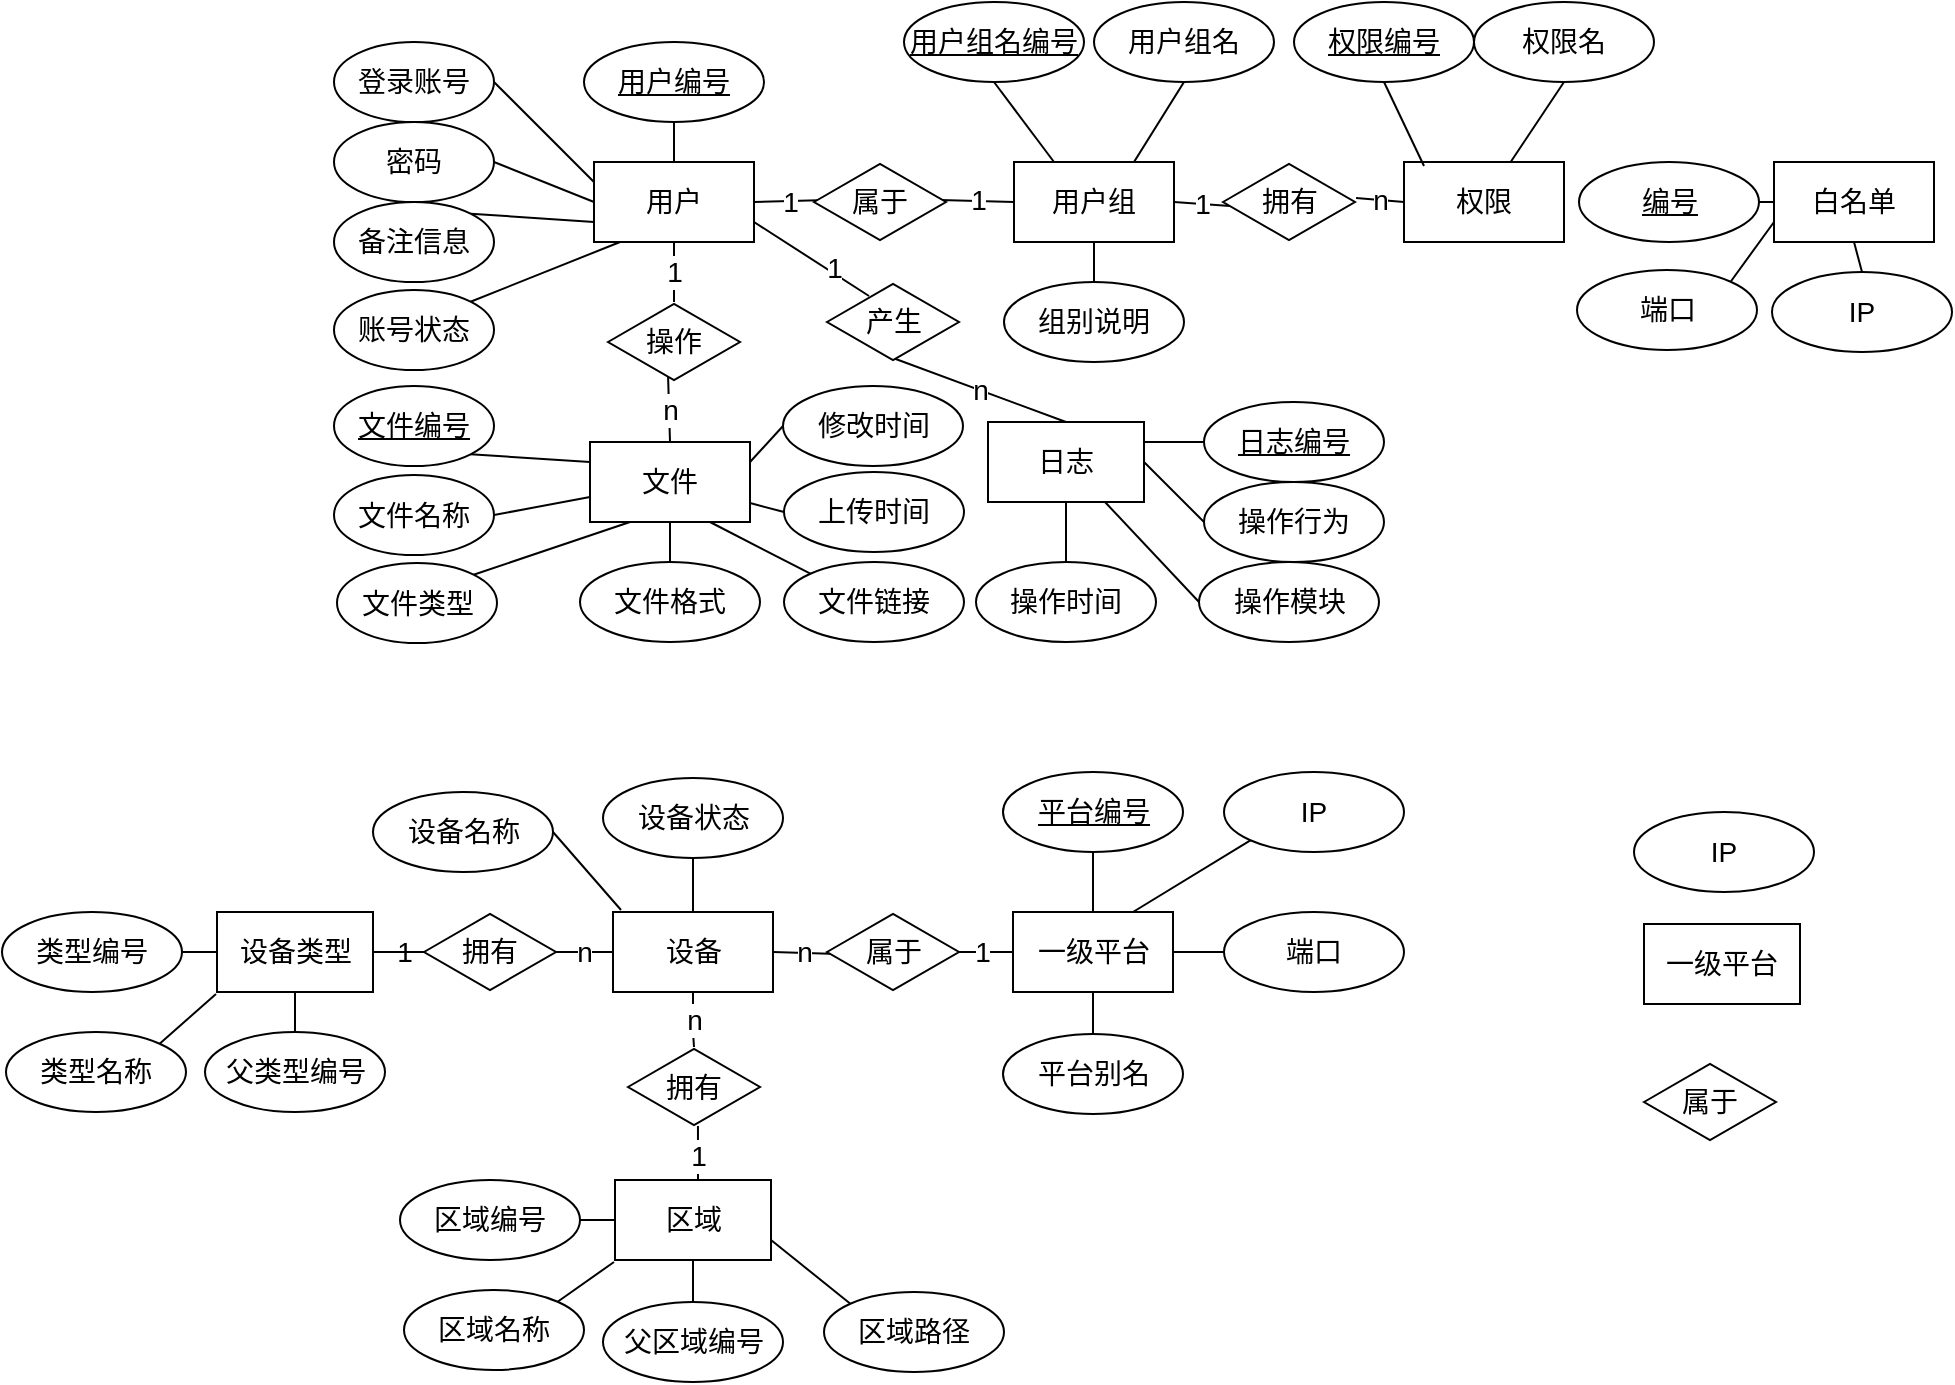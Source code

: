 <mxfile version="10.6.0" type="github"><diagram id="XDSzaD3aUFwX8V5tmFl8" name="ÃÂ§ÃÂ¬ÃÂ¬ 1 ÃÂ©ÃÂ¡ÃÂµ"><mxGraphModel dx="1857" dy="628" grid="1" gridSize="10" guides="1" tooltips="1" connect="1" arrows="1" fold="1" page="1" pageScale="1" pageWidth="850" pageHeight="1100" math="0" shadow="0"><root><mxCell id="0"/><mxCell id="1" parent="0"/><mxCell id="hP7_2OMjeMuY4MbhYQPh-15" value="1" style="edgeStyle=none;rounded=0;orthogonalLoop=1;jettySize=auto;html=1;exitX=1;exitY=0.5;exitDx=0;exitDy=0;entryX=0.106;entryY=0.475;entryDx=0;entryDy=0;entryPerimeter=0;endArrow=none;endFill=0;fontSize=14;" parent="1" source="hP7_2OMjeMuY4MbhYQPh-2" target="hP7_2OMjeMuY4MbhYQPh-14" edge="1"><mxGeometry relative="1" as="geometry"/></mxCell><mxCell id="hP7_2OMjeMuY4MbhYQPh-82" value="1" style="edgeStyle=none;rounded=0;orthogonalLoop=1;jettySize=auto;html=1;exitX=0.5;exitY=1;exitDx=0;exitDy=0;endArrow=none;endFill=0;fontSize=14;" parent="1" source="hP7_2OMjeMuY4MbhYQPh-2" target="hP7_2OMjeMuY4MbhYQPh-79" edge="1"><mxGeometry relative="1" as="geometry"/></mxCell><mxCell id="hP7_2OMjeMuY4MbhYQPh-106" style="edgeStyle=none;rounded=0;orthogonalLoop=1;jettySize=auto;html=1;exitX=1;exitY=0.75;exitDx=0;exitDy=0;entryX=0.318;entryY=0.175;entryDx=0;entryDy=0;entryPerimeter=0;endArrow=none;endFill=0;fontSize=14;" parent="1" source="hP7_2OMjeMuY4MbhYQPh-2" target="hP7_2OMjeMuY4MbhYQPh-91" edge="1"><mxGeometry relative="1" as="geometry"/></mxCell><mxCell id="hP7_2OMjeMuY4MbhYQPh-108" value="1" style="text;html=1;resizable=0;points=[];align=center;verticalAlign=middle;labelBackgroundColor=#ffffff;fontSize=14;" parent="hP7_2OMjeMuY4MbhYQPh-106" vertex="1" connectable="0"><mxGeometry x="0.349" y="2" relative="1" as="geometry"><mxPoint as="offset"/></mxGeometry></mxCell><mxCell id="hP7_2OMjeMuY4MbhYQPh-2" value="用户" style="rounded=0;whiteSpace=wrap;html=1;fontSize=14;" parent="1" vertex="1"><mxGeometry x="150" y="210" width="80" height="40" as="geometry"/></mxCell><mxCell id="hP7_2OMjeMuY4MbhYQPh-6" style="rounded=0;orthogonalLoop=1;jettySize=auto;html=1;exitX=1;exitY=0.5;exitDx=0;exitDy=0;entryX=0;entryY=0.25;entryDx=0;entryDy=0;fontSize=14;endArrow=none;endFill=0;" parent="1" source="hP7_2OMjeMuY4MbhYQPh-3" target="hP7_2OMjeMuY4MbhYQPh-2" edge="1"><mxGeometry relative="1" as="geometry"/></mxCell><mxCell id="hP7_2OMjeMuY4MbhYQPh-3" value="登录账号" style="ellipse;whiteSpace=wrap;html=1;fontSize=14;" parent="1" vertex="1"><mxGeometry x="20" y="150" width="80" height="40" as="geometry"/></mxCell><mxCell id="hP7_2OMjeMuY4MbhYQPh-10" style="edgeStyle=none;rounded=0;orthogonalLoop=1;jettySize=auto;html=1;exitX=1;exitY=0.5;exitDx=0;exitDy=0;entryX=0;entryY=0.5;entryDx=0;entryDy=0;endArrow=none;endFill=0;fontSize=14;" parent="1" source="hP7_2OMjeMuY4MbhYQPh-4" target="hP7_2OMjeMuY4MbhYQPh-2" edge="1"><mxGeometry relative="1" as="geometry"/></mxCell><mxCell id="hP7_2OMjeMuY4MbhYQPh-4" value="密码" style="ellipse;whiteSpace=wrap;html=1;fontSize=14;" parent="1" vertex="1"><mxGeometry x="20" y="190" width="80" height="40" as="geometry"/></mxCell><mxCell id="Vd0oP05xQVPYgFfmYe3G-22" style="edgeStyle=none;rounded=0;orthogonalLoop=1;jettySize=auto;html=1;exitX=1;exitY=0;exitDx=0;exitDy=0;entryX=0;entryY=0.75;entryDx=0;entryDy=0;endArrow=none;endFill=0;fontSize=14;" parent="1" source="hP7_2OMjeMuY4MbhYQPh-5" target="hP7_2OMjeMuY4MbhYQPh-2" edge="1"><mxGeometry relative="1" as="geometry"/></mxCell><mxCell id="hP7_2OMjeMuY4MbhYQPh-5" value="备注信息" style="ellipse;whiteSpace=wrap;html=1;fontSize=14;" parent="1" vertex="1"><mxGeometry x="20" y="230" width="80" height="40" as="geometry"/></mxCell><mxCell id="hP7_2OMjeMuY4MbhYQPh-17" value="1" style="edgeStyle=none;rounded=0;orthogonalLoop=1;jettySize=auto;html=1;exitX=0;exitY=0.5;exitDx=0;exitDy=0;entryX=0.955;entryY=0.475;entryDx=0;entryDy=0;entryPerimeter=0;endArrow=none;endFill=0;fontSize=14;" parent="1" source="hP7_2OMjeMuY4MbhYQPh-11" target="hP7_2OMjeMuY4MbhYQPh-14" edge="1"><mxGeometry relative="1" as="geometry"/></mxCell><mxCell id="hP7_2OMjeMuY4MbhYQPh-31" value="1" style="edgeStyle=none;rounded=0;orthogonalLoop=1;jettySize=auto;html=1;exitX=1;exitY=0.5;exitDx=0;exitDy=0;entryX=0.053;entryY=0.55;entryDx=0;entryDy=0;entryPerimeter=0;endArrow=none;endFill=0;fontSize=14;" parent="1" source="hP7_2OMjeMuY4MbhYQPh-11" target="hP7_2OMjeMuY4MbhYQPh-28" edge="1"><mxGeometry relative="1" as="geometry"/></mxCell><mxCell id="hP7_2OMjeMuY4MbhYQPh-11" value="用户组" style="rounded=0;whiteSpace=wrap;html=1;fontSize=14;" parent="1" vertex="1"><mxGeometry x="360" y="210" width="80" height="40" as="geometry"/></mxCell><mxCell id="hP7_2OMjeMuY4MbhYQPh-14" value="属于" style="html=1;whiteSpace=wrap;aspect=fixed;shape=isoRectangle;fontSize=14;" parent="1" vertex="1"><mxGeometry x="260" y="210" width="66" height="40" as="geometry"/></mxCell><mxCell id="hP7_2OMjeMuY4MbhYQPh-21" style="edgeStyle=none;rounded=0;orthogonalLoop=1;jettySize=auto;html=1;exitX=0.5;exitY=1;exitDx=0;exitDy=0;entryX=0.25;entryY=0;entryDx=0;entryDy=0;endArrow=none;endFill=0;fontSize=14;" parent="1" source="hP7_2OMjeMuY4MbhYQPh-18" target="hP7_2OMjeMuY4MbhYQPh-11" edge="1"><mxGeometry relative="1" as="geometry"/></mxCell><mxCell id="hP7_2OMjeMuY4MbhYQPh-18" value="&lt;u style=&quot;font-size: 14px;&quot;&gt;用户组名编号&lt;/u&gt;" style="ellipse;whiteSpace=wrap;html=1;fontSize=14;" parent="1" vertex="1"><mxGeometry x="305" y="130" width="90" height="40" as="geometry"/></mxCell><mxCell id="hP7_2OMjeMuY4MbhYQPh-22" style="edgeStyle=none;rounded=0;orthogonalLoop=1;jettySize=auto;html=1;exitX=0.5;exitY=1;exitDx=0;exitDy=0;entryX=0.75;entryY=0;entryDx=0;entryDy=0;endArrow=none;endFill=0;fontSize=14;" parent="1" source="hP7_2OMjeMuY4MbhYQPh-20" target="hP7_2OMjeMuY4MbhYQPh-11" edge="1"><mxGeometry relative="1" as="geometry"/></mxCell><mxCell id="hP7_2OMjeMuY4MbhYQPh-20" value="用户组名" style="ellipse;whiteSpace=wrap;html=1;fontSize=14;" parent="1" vertex="1"><mxGeometry x="400" y="130" width="90" height="40" as="geometry"/></mxCell><mxCell id="hP7_2OMjeMuY4MbhYQPh-34" value="n" style="edgeStyle=none;rounded=0;orthogonalLoop=1;jettySize=auto;html=1;exitX=0;exitY=0.5;exitDx=0;exitDy=0;entryX=1.008;entryY=0.45;entryDx=0;entryDy=0;entryPerimeter=0;endArrow=none;endFill=0;fontSize=14;" parent="1" source="hP7_2OMjeMuY4MbhYQPh-23" target="hP7_2OMjeMuY4MbhYQPh-28" edge="1"><mxGeometry relative="1" as="geometry"/></mxCell><mxCell id="hP7_2OMjeMuY4MbhYQPh-23" value="权限" style="rounded=0;whiteSpace=wrap;html=1;fontSize=14;" parent="1" vertex="1"><mxGeometry x="555" y="210" width="80" height="40" as="geometry"/></mxCell><mxCell id="hP7_2OMjeMuY4MbhYQPh-26" style="edgeStyle=none;rounded=0;orthogonalLoop=1;jettySize=auto;html=1;exitX=0.5;exitY=1;exitDx=0;exitDy=0;entryX=0.125;entryY=0.05;entryDx=0;entryDy=0;entryPerimeter=0;endArrow=none;endFill=0;fontSize=14;" parent="1" source="hP7_2OMjeMuY4MbhYQPh-24" target="hP7_2OMjeMuY4MbhYQPh-23" edge="1"><mxGeometry relative="1" as="geometry"/></mxCell><mxCell id="hP7_2OMjeMuY4MbhYQPh-24" value="&lt;u style=&quot;font-size: 14px;&quot;&gt;权限编号&lt;/u&gt;" style="ellipse;whiteSpace=wrap;html=1;fontSize=14;" parent="1" vertex="1"><mxGeometry x="500" y="130" width="90" height="40" as="geometry"/></mxCell><mxCell id="hP7_2OMjeMuY4MbhYQPh-27" style="edgeStyle=none;rounded=0;orthogonalLoop=1;jettySize=auto;html=1;exitX=0.5;exitY=1;exitDx=0;exitDy=0;endArrow=none;endFill=0;fontSize=14;" parent="1" source="hP7_2OMjeMuY4MbhYQPh-25" target="hP7_2OMjeMuY4MbhYQPh-23" edge="1"><mxGeometry relative="1" as="geometry"/></mxCell><mxCell id="hP7_2OMjeMuY4MbhYQPh-25" value="权限名" style="ellipse;whiteSpace=wrap;html=1;fontSize=14;" parent="1" vertex="1"><mxGeometry x="590" y="130" width="90" height="40" as="geometry"/></mxCell><mxCell id="hP7_2OMjeMuY4MbhYQPh-28" value="拥有" style="html=1;whiteSpace=wrap;aspect=fixed;shape=isoRectangle;fontSize=14;" parent="1" vertex="1"><mxGeometry x="464.5" y="210" width="66" height="40" as="geometry"/></mxCell><mxCell id="hP7_2OMjeMuY4MbhYQPh-51" value="n" style="edgeStyle=none;rounded=0;orthogonalLoop=1;jettySize=auto;html=1;exitX=1;exitY=0.5;exitDx=0;exitDy=0;entryX=0.083;entryY=0.525;entryDx=0;entryDy=0;entryPerimeter=0;endArrow=none;endFill=0;fontSize=14;" parent="1" source="hP7_2OMjeMuY4MbhYQPh-35" target="hP7_2OMjeMuY4MbhYQPh-46" edge="1"><mxGeometry relative="1" as="geometry"/></mxCell><mxCell id="Vd0oP05xQVPYgFfmYe3G-6" value="n" style="edgeStyle=orthogonalEdgeStyle;rounded=0;orthogonalLoop=1;jettySize=auto;html=1;exitX=0.5;exitY=1;exitDx=0;exitDy=0;endArrow=none;endFill=0;fontSize=14;" parent="1" source="hP7_2OMjeMuY4MbhYQPh-35" target="Vd0oP05xQVPYgFfmYe3G-3" edge="1"><mxGeometry relative="1" as="geometry"/></mxCell><mxCell id="U-jlq5YdiMdFHVOGbuQI-16" value="n" style="edgeStyle=none;rounded=0;orthogonalLoop=1;jettySize=auto;html=1;exitX=0;exitY=0.5;exitDx=0;exitDy=0;entryX=0.985;entryY=0.5;entryDx=0;entryDy=0;entryPerimeter=0;endArrow=none;endFill=0;fontSize=14;" edge="1" parent="1" source="hP7_2OMjeMuY4MbhYQPh-35" target="U-jlq5YdiMdFHVOGbuQI-12"><mxGeometry relative="1" as="geometry"/></mxCell><mxCell id="hP7_2OMjeMuY4MbhYQPh-35" value="设备" style="rounded=0;whiteSpace=wrap;html=1;fontSize=14;" parent="1" vertex="1"><mxGeometry x="159.5" y="585" width="80" height="40" as="geometry"/></mxCell><mxCell id="hP7_2OMjeMuY4MbhYQPh-50" value="1" style="edgeStyle=none;rounded=0;orthogonalLoop=1;jettySize=auto;html=1;exitX=0;exitY=0.5;exitDx=0;exitDy=0;entryX=0.917;entryY=0.5;entryDx=0;entryDy=0;entryPerimeter=0;endArrow=none;endFill=0;fontSize=14;" parent="1" source="hP7_2OMjeMuY4MbhYQPh-36" target="hP7_2OMjeMuY4MbhYQPh-46" edge="1"><mxGeometry relative="1" as="geometry"/></mxCell><mxCell id="hP7_2OMjeMuY4MbhYQPh-36" value="一级平台" style="rounded=0;whiteSpace=wrap;html=1;fontSize=14;" parent="1" vertex="1"><mxGeometry x="359.5" y="585" width="80" height="40" as="geometry"/></mxCell><mxCell id="hP7_2OMjeMuY4MbhYQPh-43" style="edgeStyle=none;rounded=0;orthogonalLoop=1;jettySize=auto;html=1;exitX=1;exitY=0.5;exitDx=0;exitDy=0;entryX=0.05;entryY=-0.025;entryDx=0;entryDy=0;entryPerimeter=0;endArrow=none;endFill=0;fontSize=14;" parent="1" source="hP7_2OMjeMuY4MbhYQPh-37" target="hP7_2OMjeMuY4MbhYQPh-35" edge="1"><mxGeometry relative="1" as="geometry"/></mxCell><mxCell id="hP7_2OMjeMuY4MbhYQPh-37" value="设备名称" style="ellipse;whiteSpace=wrap;html=1;fontSize=14;" parent="1" vertex="1"><mxGeometry x="39.5" y="525" width="90" height="40" as="geometry"/></mxCell><mxCell id="hP7_2OMjeMuY4MbhYQPh-46" value="属于" style="html=1;whiteSpace=wrap;aspect=fixed;shape=isoRectangle;fontSize=14;" parent="1" vertex="1"><mxGeometry x="266.5" y="585" width="66" height="40" as="geometry"/></mxCell><mxCell id="hP7_2OMjeMuY4MbhYQPh-48" value="一级平台" style="rounded=0;whiteSpace=wrap;html=1;fontSize=14;" parent="1" vertex="1"><mxGeometry x="675" y="591" width="78" height="40" as="geometry"/></mxCell><mxCell id="hP7_2OMjeMuY4MbhYQPh-60" style="edgeStyle=none;rounded=0;orthogonalLoop=1;jettySize=auto;html=1;exitX=0.5;exitY=1;exitDx=0;exitDy=0;endArrow=none;endFill=0;fontSize=14;" parent="1" source="hP7_2OMjeMuY4MbhYQPh-52" target="hP7_2OMjeMuY4MbhYQPh-36" edge="1"><mxGeometry relative="1" as="geometry"/></mxCell><mxCell id="hP7_2OMjeMuY4MbhYQPh-52" value="&lt;u style=&quot;font-size: 14px;&quot;&gt;平台编号&lt;/u&gt;" style="ellipse;whiteSpace=wrap;html=1;fontSize=14;" parent="1" vertex="1"><mxGeometry x="354.5" y="515" width="90" height="40" as="geometry"/></mxCell><mxCell id="hP7_2OMjeMuY4MbhYQPh-57" style="edgeStyle=none;rounded=0;orthogonalLoop=1;jettySize=auto;html=1;exitX=0.5;exitY=1;exitDx=0;exitDy=0;entryX=0.5;entryY=0;entryDx=0;entryDy=0;endArrow=none;endFill=0;fontSize=14;" parent="1" source="hP7_2OMjeMuY4MbhYQPh-53" target="hP7_2OMjeMuY4MbhYQPh-35" edge="1"><mxGeometry relative="1" as="geometry"/></mxCell><mxCell id="hP7_2OMjeMuY4MbhYQPh-53" value="设备状态" style="ellipse;whiteSpace=wrap;html=1;fontSize=14;" parent="1" vertex="1"><mxGeometry x="154.5" y="518" width="90" height="40" as="geometry"/></mxCell><mxCell id="hP7_2OMjeMuY4MbhYQPh-61" style="edgeStyle=none;rounded=0;orthogonalLoop=1;jettySize=auto;html=1;exitX=0;exitY=1;exitDx=0;exitDy=0;entryX=0.75;entryY=0;entryDx=0;entryDy=0;endArrow=none;endFill=0;fontSize=14;" parent="1" source="hP7_2OMjeMuY4MbhYQPh-58" target="hP7_2OMjeMuY4MbhYQPh-36" edge="1"><mxGeometry relative="1" as="geometry"/></mxCell><mxCell id="hP7_2OMjeMuY4MbhYQPh-58" value="IP" style="ellipse;whiteSpace=wrap;html=1;fontSize=14;" parent="1" vertex="1"><mxGeometry x="465" y="515" width="90" height="40" as="geometry"/></mxCell><mxCell id="hP7_2OMjeMuY4MbhYQPh-62" style="edgeStyle=none;rounded=0;orthogonalLoop=1;jettySize=auto;html=1;exitX=0;exitY=0.5;exitDx=0;exitDy=0;endArrow=none;endFill=0;fontSize=14;" parent="1" source="hP7_2OMjeMuY4MbhYQPh-59" target="hP7_2OMjeMuY4MbhYQPh-36" edge="1"><mxGeometry relative="1" as="geometry"/></mxCell><mxCell id="hP7_2OMjeMuY4MbhYQPh-59" value="端口" style="ellipse;whiteSpace=wrap;html=1;fontSize=14;" parent="1" vertex="1"><mxGeometry x="465" y="585" width="90" height="40" as="geometry"/></mxCell><mxCell id="Vd0oP05xQVPYgFfmYe3G-41" style="edgeStyle=none;rounded=0;orthogonalLoop=1;jettySize=auto;html=1;exitX=0;exitY=0.5;exitDx=0;exitDy=0;entryX=1;entryY=0.5;entryDx=0;entryDy=0;endArrow=none;endFill=0;fontSize=14;" parent="1" source="hP7_2OMjeMuY4MbhYQPh-64" target="Vd0oP05xQVPYgFfmYe3G-36" edge="1"><mxGeometry relative="1" as="geometry"/></mxCell><mxCell id="Vd0oP05xQVPYgFfmYe3G-42" style="edgeStyle=none;rounded=0;orthogonalLoop=1;jettySize=auto;html=1;exitX=0;exitY=0.75;exitDx=0;exitDy=0;entryX=1;entryY=0;entryDx=0;entryDy=0;endArrow=none;endFill=0;fontSize=14;" parent="1" source="hP7_2OMjeMuY4MbhYQPh-64" target="hP7_2OMjeMuY4MbhYQPh-68" edge="1"><mxGeometry relative="1" as="geometry"/></mxCell><mxCell id="Vd0oP05xQVPYgFfmYe3G-43" style="edgeStyle=none;rounded=0;orthogonalLoop=1;jettySize=auto;html=1;exitX=0.5;exitY=1;exitDx=0;exitDy=0;entryX=0.5;entryY=0;entryDx=0;entryDy=0;endArrow=none;endFill=0;fontSize=14;" parent="1" source="hP7_2OMjeMuY4MbhYQPh-64" target="hP7_2OMjeMuY4MbhYQPh-67" edge="1"><mxGeometry relative="1" as="geometry"/></mxCell><mxCell id="hP7_2OMjeMuY4MbhYQPh-64" value="白名单" style="rounded=0;whiteSpace=wrap;html=1;fontSize=14;" parent="1" vertex="1"><mxGeometry x="740" y="210" width="80" height="40" as="geometry"/></mxCell><mxCell id="hP7_2OMjeMuY4MbhYQPh-67" value="IP" style="ellipse;whiteSpace=wrap;html=1;fontSize=14;" parent="1" vertex="1"><mxGeometry x="739" y="265" width="90" height="40" as="geometry"/></mxCell><mxCell id="hP7_2OMjeMuY4MbhYQPh-68" value="端口" style="ellipse;whiteSpace=wrap;html=1;fontSize=14;" parent="1" vertex="1"><mxGeometry x="641.5" y="264" width="90" height="40" as="geometry"/></mxCell><mxCell id="hP7_2OMjeMuY4MbhYQPh-83" value="n" style="edgeStyle=none;rounded=0;orthogonalLoop=1;jettySize=auto;html=1;exitX=0.5;exitY=0;exitDx=0;exitDy=0;entryX=0.455;entryY=0.925;entryDx=0;entryDy=0;entryPerimeter=0;endArrow=none;endFill=0;fontSize=14;" parent="1" source="hP7_2OMjeMuY4MbhYQPh-72" target="hP7_2OMjeMuY4MbhYQPh-79" edge="1"><mxGeometry relative="1" as="geometry"/></mxCell><mxCell id="hP7_2OMjeMuY4MbhYQPh-72" value="文件" style="rounded=0;whiteSpace=wrap;html=1;fontSize=14;" parent="1" vertex="1"><mxGeometry x="148" y="350" width="80" height="40" as="geometry"/></mxCell><mxCell id="hP7_2OMjeMuY4MbhYQPh-73" value="IP" style="ellipse;whiteSpace=wrap;html=1;fontSize=14;" parent="1" vertex="1"><mxGeometry x="670" y="535" width="90" height="40" as="geometry"/></mxCell><mxCell id="hP7_2OMjeMuY4MbhYQPh-85" style="edgeStyle=none;rounded=0;orthogonalLoop=1;jettySize=auto;html=1;exitX=1;exitY=0.5;exitDx=0;exitDy=0;endArrow=none;endFill=0;fontSize=14;" parent="1" source="hP7_2OMjeMuY4MbhYQPh-74" target="hP7_2OMjeMuY4MbhYQPh-72" edge="1"><mxGeometry relative="1" as="geometry"/></mxCell><mxCell id="hP7_2OMjeMuY4MbhYQPh-74" value="文件名称" style="ellipse;whiteSpace=wrap;html=1;fontSize=14;" parent="1" vertex="1"><mxGeometry x="20" y="366.5" width="80" height="40" as="geometry"/></mxCell><mxCell id="hP7_2OMjeMuY4MbhYQPh-86" style="edgeStyle=none;rounded=0;orthogonalLoop=1;jettySize=auto;html=1;exitX=1;exitY=0;exitDx=0;exitDy=0;entryX=0.25;entryY=1;entryDx=0;entryDy=0;endArrow=none;endFill=0;fontSize=14;" parent="1" source="hP7_2OMjeMuY4MbhYQPh-75" target="hP7_2OMjeMuY4MbhYQPh-72" edge="1"><mxGeometry relative="1" as="geometry"/></mxCell><mxCell id="hP7_2OMjeMuY4MbhYQPh-75" value="文件类型" style="ellipse;whiteSpace=wrap;html=1;fontSize=14;" parent="1" vertex="1"><mxGeometry x="21.5" y="410.5" width="80" height="40" as="geometry"/></mxCell><mxCell id="hP7_2OMjeMuY4MbhYQPh-87" style="edgeStyle=none;rounded=0;orthogonalLoop=1;jettySize=auto;html=1;exitX=0.5;exitY=0;exitDx=0;exitDy=0;entryX=0.5;entryY=1;entryDx=0;entryDy=0;endArrow=none;endFill=0;fontSize=14;" parent="1" source="hP7_2OMjeMuY4MbhYQPh-76" target="hP7_2OMjeMuY4MbhYQPh-72" edge="1"><mxGeometry relative="1" as="geometry"/></mxCell><mxCell id="hP7_2OMjeMuY4MbhYQPh-76" value="文件格式" style="ellipse;whiteSpace=wrap;html=1;fontSize=14;" parent="1" vertex="1"><mxGeometry x="143" y="410" width="90" height="40" as="geometry"/></mxCell><mxCell id="hP7_2OMjeMuY4MbhYQPh-88" style="edgeStyle=none;rounded=0;orthogonalLoop=1;jettySize=auto;html=1;exitX=0;exitY=0;exitDx=0;exitDy=0;entryX=0.75;entryY=1;entryDx=0;entryDy=0;endArrow=none;endFill=0;fontSize=14;" parent="1" source="hP7_2OMjeMuY4MbhYQPh-77" target="hP7_2OMjeMuY4MbhYQPh-72" edge="1"><mxGeometry relative="1" as="geometry"/></mxCell><mxCell id="hP7_2OMjeMuY4MbhYQPh-77" value="文件链接" style="ellipse;whiteSpace=wrap;html=1;fontSize=14;" parent="1" vertex="1"><mxGeometry x="245" y="410" width="90" height="40" as="geometry"/></mxCell><mxCell id="hP7_2OMjeMuY4MbhYQPh-78" value="属于" style="html=1;whiteSpace=wrap;aspect=fixed;shape=isoRectangle;fontSize=14;" parent="1" vertex="1"><mxGeometry x="675" y="660" width="66" height="40" as="geometry"/></mxCell><mxCell id="hP7_2OMjeMuY4MbhYQPh-79" value="操作" style="html=1;whiteSpace=wrap;aspect=fixed;shape=isoRectangle;fontSize=14;" parent="1" vertex="1"><mxGeometry x="157" y="280" width="66" height="40" as="geometry"/></mxCell><mxCell id="hP7_2OMjeMuY4MbhYQPh-99" style="edgeStyle=none;rounded=0;orthogonalLoop=1;jettySize=auto;html=1;exitX=0.5;exitY=1;exitDx=0;exitDy=0;endArrow=none;endFill=0;fontSize=14;" parent="1" source="hP7_2OMjeMuY4MbhYQPh-89" target="hP7_2OMjeMuY4MbhYQPh-90" edge="1"><mxGeometry relative="1" as="geometry"/></mxCell><mxCell id="hP7_2OMjeMuY4MbhYQPh-107" value="n" style="edgeStyle=none;rounded=0;orthogonalLoop=1;jettySize=auto;html=1;exitX=0.5;exitY=0;exitDx=0;exitDy=0;entryX=0.5;entryY=0.95;entryDx=0;entryDy=0;entryPerimeter=0;endArrow=none;endFill=0;fontSize=14;" parent="1" source="hP7_2OMjeMuY4MbhYQPh-89" target="hP7_2OMjeMuY4MbhYQPh-91" edge="1"><mxGeometry relative="1" as="geometry"/></mxCell><mxCell id="hP7_2OMjeMuY4MbhYQPh-89" value="日志" style="rounded=0;whiteSpace=wrap;html=1;fontSize=14;" parent="1" vertex="1"><mxGeometry x="347" y="340" width="78" height="40" as="geometry"/></mxCell><mxCell id="hP7_2OMjeMuY4MbhYQPh-90" value="操作时间" style="ellipse;whiteSpace=wrap;html=1;fontSize=14;" parent="1" vertex="1"><mxGeometry x="341" y="410" width="90" height="40" as="geometry"/></mxCell><mxCell id="hP7_2OMjeMuY4MbhYQPh-91" value="产生" style="html=1;whiteSpace=wrap;aspect=fixed;shape=isoRectangle;fontSize=14;" parent="1" vertex="1"><mxGeometry x="266.5" y="270" width="66" height="40" as="geometry"/></mxCell><mxCell id="Vd0oP05xQVPYgFfmYe3G-33" style="edgeStyle=none;rounded=0;orthogonalLoop=1;jettySize=auto;html=1;exitX=0;exitY=0.5;exitDx=0;exitDy=0;entryX=0.75;entryY=1;entryDx=0;entryDy=0;endArrow=none;endFill=0;fontSize=14;" parent="1" source="hP7_2OMjeMuY4MbhYQPh-97" target="hP7_2OMjeMuY4MbhYQPh-89" edge="1"><mxGeometry relative="1" as="geometry"/></mxCell><mxCell id="hP7_2OMjeMuY4MbhYQPh-97" value="操作模块" style="ellipse;whiteSpace=wrap;html=1;fontSize=14;" parent="1" vertex="1"><mxGeometry x="452.5" y="410" width="90" height="40" as="geometry"/></mxCell><mxCell id="hP7_2OMjeMuY4MbhYQPh-103" style="edgeStyle=none;rounded=0;orthogonalLoop=1;jettySize=auto;html=1;exitX=0;exitY=0.5;exitDx=0;exitDy=0;entryX=1;entryY=0.25;entryDx=0;entryDy=0;endArrow=none;endFill=0;fontSize=14;" parent="1" source="hP7_2OMjeMuY4MbhYQPh-98" target="hP7_2OMjeMuY4MbhYQPh-89" edge="1"><mxGeometry relative="1" as="geometry"/></mxCell><mxCell id="hP7_2OMjeMuY4MbhYQPh-98" value="&lt;u style=&quot;font-size: 14px;&quot;&gt;日志编号&lt;/u&gt;" style="ellipse;whiteSpace=wrap;html=1;fontSize=14;" parent="1" vertex="1"><mxGeometry x="455" y="330" width="90" height="40" as="geometry"/></mxCell><mxCell id="hP7_2OMjeMuY4MbhYQPh-113" style="edgeStyle=none;rounded=0;orthogonalLoop=1;jettySize=auto;html=1;exitX=0;exitY=0.5;exitDx=0;exitDy=0;endArrow=none;endFill=0;fontSize=14;" parent="1" source="hP7_2OMjeMuY4MbhYQPh-112" target="hP7_2OMjeMuY4MbhYQPh-72" edge="1"><mxGeometry relative="1" as="geometry"/></mxCell><mxCell id="hP7_2OMjeMuY4MbhYQPh-112" value="上传时间" style="ellipse;whiteSpace=wrap;html=1;fontSize=14;" parent="1" vertex="1"><mxGeometry x="245" y="365" width="90" height="40" as="geometry"/></mxCell><mxCell id="hP7_2OMjeMuY4MbhYQPh-115" style="edgeStyle=none;rounded=0;orthogonalLoop=1;jettySize=auto;html=1;exitX=0;exitY=0.5;exitDx=0;exitDy=0;entryX=1;entryY=0.25;entryDx=0;entryDy=0;endArrow=none;endFill=0;fontSize=14;" parent="1" source="hP7_2OMjeMuY4MbhYQPh-114" target="hP7_2OMjeMuY4MbhYQPh-72" edge="1"><mxGeometry relative="1" as="geometry"/></mxCell><mxCell id="hP7_2OMjeMuY4MbhYQPh-114" value="修改时间" style="ellipse;whiteSpace=wrap;html=1;fontSize=14;" parent="1" vertex="1"><mxGeometry x="244.5" y="322" width="90" height="40" as="geometry"/></mxCell><mxCell id="Vd0oP05xQVPYgFfmYe3G-7" value="1" style="edgeStyle=orthogonalEdgeStyle;rounded=0;orthogonalLoop=1;jettySize=auto;html=1;exitX=0.5;exitY=0;exitDx=0;exitDy=0;entryX=0.53;entryY=0.988;entryDx=0;entryDy=0;entryPerimeter=0;endArrow=none;endFill=0;fontSize=14;" parent="1" source="Vd0oP05xQVPYgFfmYe3G-2" target="Vd0oP05xQVPYgFfmYe3G-3" edge="1"><mxGeometry relative="1" as="geometry"/></mxCell><mxCell id="Vd0oP05xQVPYgFfmYe3G-2" value="区域" style="rounded=0;whiteSpace=wrap;html=1;fontSize=14;" parent="1" vertex="1"><mxGeometry x="160.5" y="719" width="78" height="40" as="geometry"/></mxCell><mxCell id="Vd0oP05xQVPYgFfmYe3G-3" value="拥有" style="html=1;whiteSpace=wrap;aspect=fixed;shape=isoRectangle;fontSize=14;" parent="1" vertex="1"><mxGeometry x="167" y="652.5" width="66" height="40" as="geometry"/></mxCell><mxCell id="Vd0oP05xQVPYgFfmYe3G-12" style="rounded=0;orthogonalLoop=1;jettySize=auto;html=1;exitX=1;exitY=0.5;exitDx=0;exitDy=0;endArrow=none;endFill=0;fontSize=14;" parent="1" source="Vd0oP05xQVPYgFfmYe3G-8" target="Vd0oP05xQVPYgFfmYe3G-2" edge="1"><mxGeometry relative="1" as="geometry"/></mxCell><mxCell id="Vd0oP05xQVPYgFfmYe3G-8" value="区域编号" style="ellipse;whiteSpace=wrap;html=1;fontSize=14;" parent="1" vertex="1"><mxGeometry x="53" y="719" width="90" height="40" as="geometry"/></mxCell><mxCell id="Vd0oP05xQVPYgFfmYe3G-15" style="edgeStyle=none;rounded=0;orthogonalLoop=1;jettySize=auto;html=1;exitX=1;exitY=0;exitDx=0;exitDy=0;endArrow=none;endFill=0;fontSize=14;" parent="1" source="Vd0oP05xQVPYgFfmYe3G-9" edge="1"><mxGeometry relative="1" as="geometry"><mxPoint x="160" y="760" as="targetPoint"/></mxGeometry></mxCell><mxCell id="Vd0oP05xQVPYgFfmYe3G-9" value="区域名称" style="ellipse;whiteSpace=wrap;html=1;fontSize=14;" parent="1" vertex="1"><mxGeometry x="55" y="774" width="90" height="40" as="geometry"/></mxCell><mxCell id="Vd0oP05xQVPYgFfmYe3G-16" style="edgeStyle=none;rounded=0;orthogonalLoop=1;jettySize=auto;html=1;exitX=0.5;exitY=0;exitDx=0;exitDy=0;entryX=0.5;entryY=1;entryDx=0;entryDy=0;endArrow=none;endFill=0;fontSize=14;" parent="1" source="Vd0oP05xQVPYgFfmYe3G-10" target="Vd0oP05xQVPYgFfmYe3G-2" edge="1"><mxGeometry relative="1" as="geometry"/></mxCell><mxCell id="Vd0oP05xQVPYgFfmYe3G-10" value="父区域编号" style="ellipse;whiteSpace=wrap;html=1;fontSize=14;" parent="1" vertex="1"><mxGeometry x="154.5" y="780" width="90" height="40" as="geometry"/></mxCell><mxCell id="Vd0oP05xQVPYgFfmYe3G-17" style="edgeStyle=none;rounded=0;orthogonalLoop=1;jettySize=auto;html=1;exitX=0;exitY=0;exitDx=0;exitDy=0;entryX=1;entryY=0.75;entryDx=0;entryDy=0;endArrow=none;endFill=0;fontSize=14;" parent="1" source="Vd0oP05xQVPYgFfmYe3G-11" target="Vd0oP05xQVPYgFfmYe3G-2" edge="1"><mxGeometry relative="1" as="geometry"/></mxCell><mxCell id="Vd0oP05xQVPYgFfmYe3G-11" value="区域路径" style="ellipse;whiteSpace=wrap;html=1;fontSize=14;" parent="1" vertex="1"><mxGeometry x="265" y="775" width="90" height="40" as="geometry"/></mxCell><mxCell id="Vd0oP05xQVPYgFfmYe3G-21" style="edgeStyle=none;rounded=0;orthogonalLoop=1;jettySize=auto;html=1;exitX=1;exitY=0;exitDx=0;exitDy=0;entryX=0.163;entryY=1;entryDx=0;entryDy=0;entryPerimeter=0;endArrow=none;endFill=0;fontSize=14;" parent="1" source="Vd0oP05xQVPYgFfmYe3G-18" target="hP7_2OMjeMuY4MbhYQPh-2" edge="1"><mxGeometry relative="1" as="geometry"/></mxCell><mxCell id="Vd0oP05xQVPYgFfmYe3G-18" value="账号状态" style="ellipse;whiteSpace=wrap;html=1;fontSize=14;" parent="1" vertex="1"><mxGeometry x="20" y="274" width="80" height="40" as="geometry"/></mxCell><mxCell id="Vd0oP05xQVPYgFfmYe3G-24" style="edgeStyle=none;rounded=0;orthogonalLoop=1;jettySize=auto;html=1;exitX=0.5;exitY=1;exitDx=0;exitDy=0;entryX=0.5;entryY=0;entryDx=0;entryDy=0;endArrow=none;endFill=0;fontSize=14;" parent="1" source="Vd0oP05xQVPYgFfmYe3G-23" target="hP7_2OMjeMuY4MbhYQPh-2" edge="1"><mxGeometry relative="1" as="geometry"/></mxCell><mxCell id="Vd0oP05xQVPYgFfmYe3G-23" value="&lt;u style=&quot;font-size: 14px;&quot;&gt;用户编号&lt;/u&gt;" style="ellipse;whiteSpace=wrap;html=1;fontSize=14;" parent="1" vertex="1"><mxGeometry x="145" y="150" width="90" height="40" as="geometry"/></mxCell><mxCell id="Vd0oP05xQVPYgFfmYe3G-31" style="edgeStyle=none;rounded=0;orthogonalLoop=1;jettySize=auto;html=1;exitX=1;exitY=1;exitDx=0;exitDy=0;entryX=0;entryY=0.25;entryDx=0;entryDy=0;endArrow=none;endFill=0;fontSize=14;" parent="1" source="Vd0oP05xQVPYgFfmYe3G-30" target="hP7_2OMjeMuY4MbhYQPh-72" edge="1"><mxGeometry relative="1" as="geometry"/></mxCell><mxCell id="Vd0oP05xQVPYgFfmYe3G-30" value="&lt;u style=&quot;font-size: 14px;&quot;&gt;文件编号&lt;/u&gt;" style="ellipse;whiteSpace=wrap;html=1;fontSize=14;" parent="1" vertex="1"><mxGeometry x="20" y="322" width="80" height="40" as="geometry"/></mxCell><mxCell id="Vd0oP05xQVPYgFfmYe3G-34" style="edgeStyle=none;rounded=0;orthogonalLoop=1;jettySize=auto;html=1;exitX=0;exitY=0.5;exitDx=0;exitDy=0;entryX=1;entryY=0.5;entryDx=0;entryDy=0;endArrow=none;endFill=0;fontSize=14;" parent="1" source="Vd0oP05xQVPYgFfmYe3G-32" target="hP7_2OMjeMuY4MbhYQPh-89" edge="1"><mxGeometry relative="1" as="geometry"/></mxCell><mxCell id="Vd0oP05xQVPYgFfmYe3G-32" value="操作行为" style="ellipse;whiteSpace=wrap;html=1;fontSize=14;" parent="1" vertex="1"><mxGeometry x="455" y="370" width="90" height="40" as="geometry"/></mxCell><mxCell id="Vd0oP05xQVPYgFfmYe3G-36" value="&lt;u style=&quot;font-size: 14px;&quot;&gt;编号&lt;/u&gt;" style="ellipse;whiteSpace=wrap;html=1;fontSize=14;" parent="1" vertex="1"><mxGeometry x="642.5" y="210" width="90" height="40" as="geometry"/></mxCell><mxCell id="Vd0oP05xQVPYgFfmYe3G-45" style="edgeStyle=none;rounded=0;orthogonalLoop=1;jettySize=auto;html=1;exitX=0.5;exitY=0;exitDx=0;exitDy=0;entryX=0.5;entryY=1;entryDx=0;entryDy=0;endArrow=none;endFill=0;fontSize=14;" parent="1" source="Vd0oP05xQVPYgFfmYe3G-44" target="hP7_2OMjeMuY4MbhYQPh-36" edge="1"><mxGeometry relative="1" as="geometry"/></mxCell><mxCell id="Vd0oP05xQVPYgFfmYe3G-44" value="平台别名" style="ellipse;whiteSpace=wrap;html=1;fontSize=14;" parent="1" vertex="1"><mxGeometry x="354.5" y="646" width="90" height="40" as="geometry"/></mxCell><mxCell id="x4wSekgPbSL-Pgzjq6-B-8" style="edgeStyle=none;rounded=0;orthogonalLoop=1;jettySize=auto;html=1;exitX=0.5;exitY=0;exitDx=0;exitDy=0;entryX=0.5;entryY=1;entryDx=0;entryDy=0;endArrow=none;endFill=0;fontSize=14;" parent="1" source="x4wSekgPbSL-Pgzjq6-B-2" target="hP7_2OMjeMuY4MbhYQPh-11" edge="1"><mxGeometry relative="1" as="geometry"/></mxCell><mxCell id="x4wSekgPbSL-Pgzjq6-B-2" value="组别说明" style="ellipse;whiteSpace=wrap;html=1;fontSize=14;" parent="1" vertex="1"><mxGeometry x="355" y="270" width="90" height="40" as="geometry"/></mxCell><mxCell id="U-jlq5YdiMdFHVOGbuQI-17" value="1" style="edgeStyle=none;rounded=0;orthogonalLoop=1;jettySize=auto;html=1;exitX=1;exitY=0.5;exitDx=0;exitDy=0;entryX=0.076;entryY=0.5;entryDx=0;entryDy=0;entryPerimeter=0;endArrow=none;endFill=0;fontSize=14;" edge="1" parent="1" source="U-jlq5YdiMdFHVOGbuQI-3" target="U-jlq5YdiMdFHVOGbuQI-12"><mxGeometry relative="1" as="geometry"/></mxCell><mxCell id="U-jlq5YdiMdFHVOGbuQI-3" value="设备类型" style="rounded=0;whiteSpace=wrap;html=1;fontSize=14;" vertex="1" parent="1"><mxGeometry x="-38.5" y="585" width="78" height="40" as="geometry"/></mxCell><mxCell id="U-jlq5YdiMdFHVOGbuQI-4" style="rounded=0;orthogonalLoop=1;jettySize=auto;html=1;exitX=1;exitY=0.5;exitDx=0;exitDy=0;endArrow=none;endFill=0;fontSize=14;" edge="1" parent="1" source="U-jlq5YdiMdFHVOGbuQI-5" target="U-jlq5YdiMdFHVOGbuQI-3"><mxGeometry relative="1" as="geometry"/></mxCell><mxCell id="U-jlq5YdiMdFHVOGbuQI-5" value="类型编号" style="ellipse;whiteSpace=wrap;html=1;fontSize=14;" vertex="1" parent="1"><mxGeometry x="-146" y="585" width="90" height="40" as="geometry"/></mxCell><mxCell id="U-jlq5YdiMdFHVOGbuQI-6" style="edgeStyle=none;rounded=0;orthogonalLoop=1;jettySize=auto;html=1;exitX=1;exitY=0;exitDx=0;exitDy=0;endArrow=none;endFill=0;fontSize=14;" edge="1" parent="1" source="U-jlq5YdiMdFHVOGbuQI-7"><mxGeometry relative="1" as="geometry"><mxPoint x="-39" y="626" as="targetPoint"/></mxGeometry></mxCell><mxCell id="U-jlq5YdiMdFHVOGbuQI-7" value="类型名称" style="ellipse;whiteSpace=wrap;html=1;fontSize=14;" vertex="1" parent="1"><mxGeometry x="-144" y="645" width="90" height="40" as="geometry"/></mxCell><mxCell id="U-jlq5YdiMdFHVOGbuQI-18" value="" style="edgeStyle=none;rounded=0;orthogonalLoop=1;jettySize=auto;html=1;endArrow=none;endFill=0;fontSize=14;" edge="1" parent="1" source="U-jlq5YdiMdFHVOGbuQI-12" target="U-jlq5YdiMdFHVOGbuQI-3"><mxGeometry relative="1" as="geometry"/></mxCell><mxCell id="U-jlq5YdiMdFHVOGbuQI-12" value="拥有" style="html=1;whiteSpace=wrap;aspect=fixed;shape=isoRectangle;fontSize=14;" vertex="1" parent="1"><mxGeometry x="65" y="585" width="66" height="40" as="geometry"/></mxCell><mxCell id="U-jlq5YdiMdFHVOGbuQI-20" style="edgeStyle=none;rounded=0;orthogonalLoop=1;jettySize=auto;html=1;exitX=0.5;exitY=0;exitDx=0;exitDy=0;entryX=0.5;entryY=1;entryDx=0;entryDy=0;endArrow=none;endFill=0;fontSize=14;" edge="1" parent="1" source="U-jlq5YdiMdFHVOGbuQI-19" target="U-jlq5YdiMdFHVOGbuQI-3"><mxGeometry relative="1" as="geometry"/></mxCell><mxCell id="U-jlq5YdiMdFHVOGbuQI-19" value="父类型编号" style="ellipse;whiteSpace=wrap;html=1;fontSize=14;" vertex="1" parent="1"><mxGeometry x="-44.5" y="645" width="90" height="40" as="geometry"/></mxCell></root></mxGraphModel></diagram></mxfile>